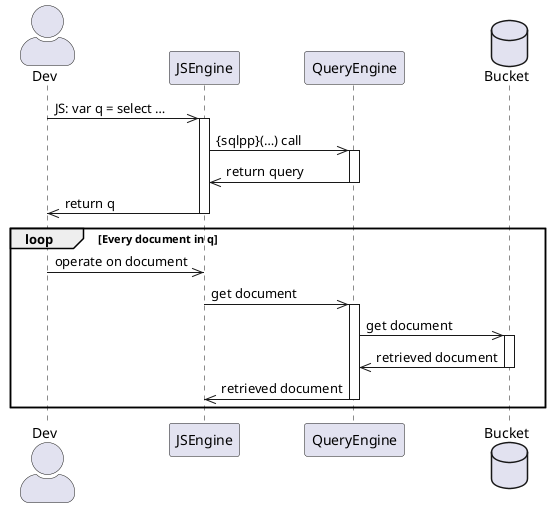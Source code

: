 @startuml
 
 skinparam actorStyle Awesome

 actor Dev
 participant JSEngine
 participant QueryEngine
 database Bucket
 
 Dev ->> JSEngine: JS: var q = select …
 activate JSEngine
 JSEngine ->> QueryEngine : {sqlpp}(…) call
 activate QueryEngine
 QueryEngine ->> JSEngine  : return query
 deactivate QueryEngine
 JSEngine ->> Dev : return q
 deactivate JSEngine

    loop Every document in q
      Dev ->> JSEngine   : operate on document
      JSEngine ->> QueryEngine ++ : get document
      QueryEngine ->> Bucket ++ : get document
      Bucket ->> QueryEngine -- : retrieved document
      QueryEngine ->> JSEngine -- : retrieved document
    end
@enduml
